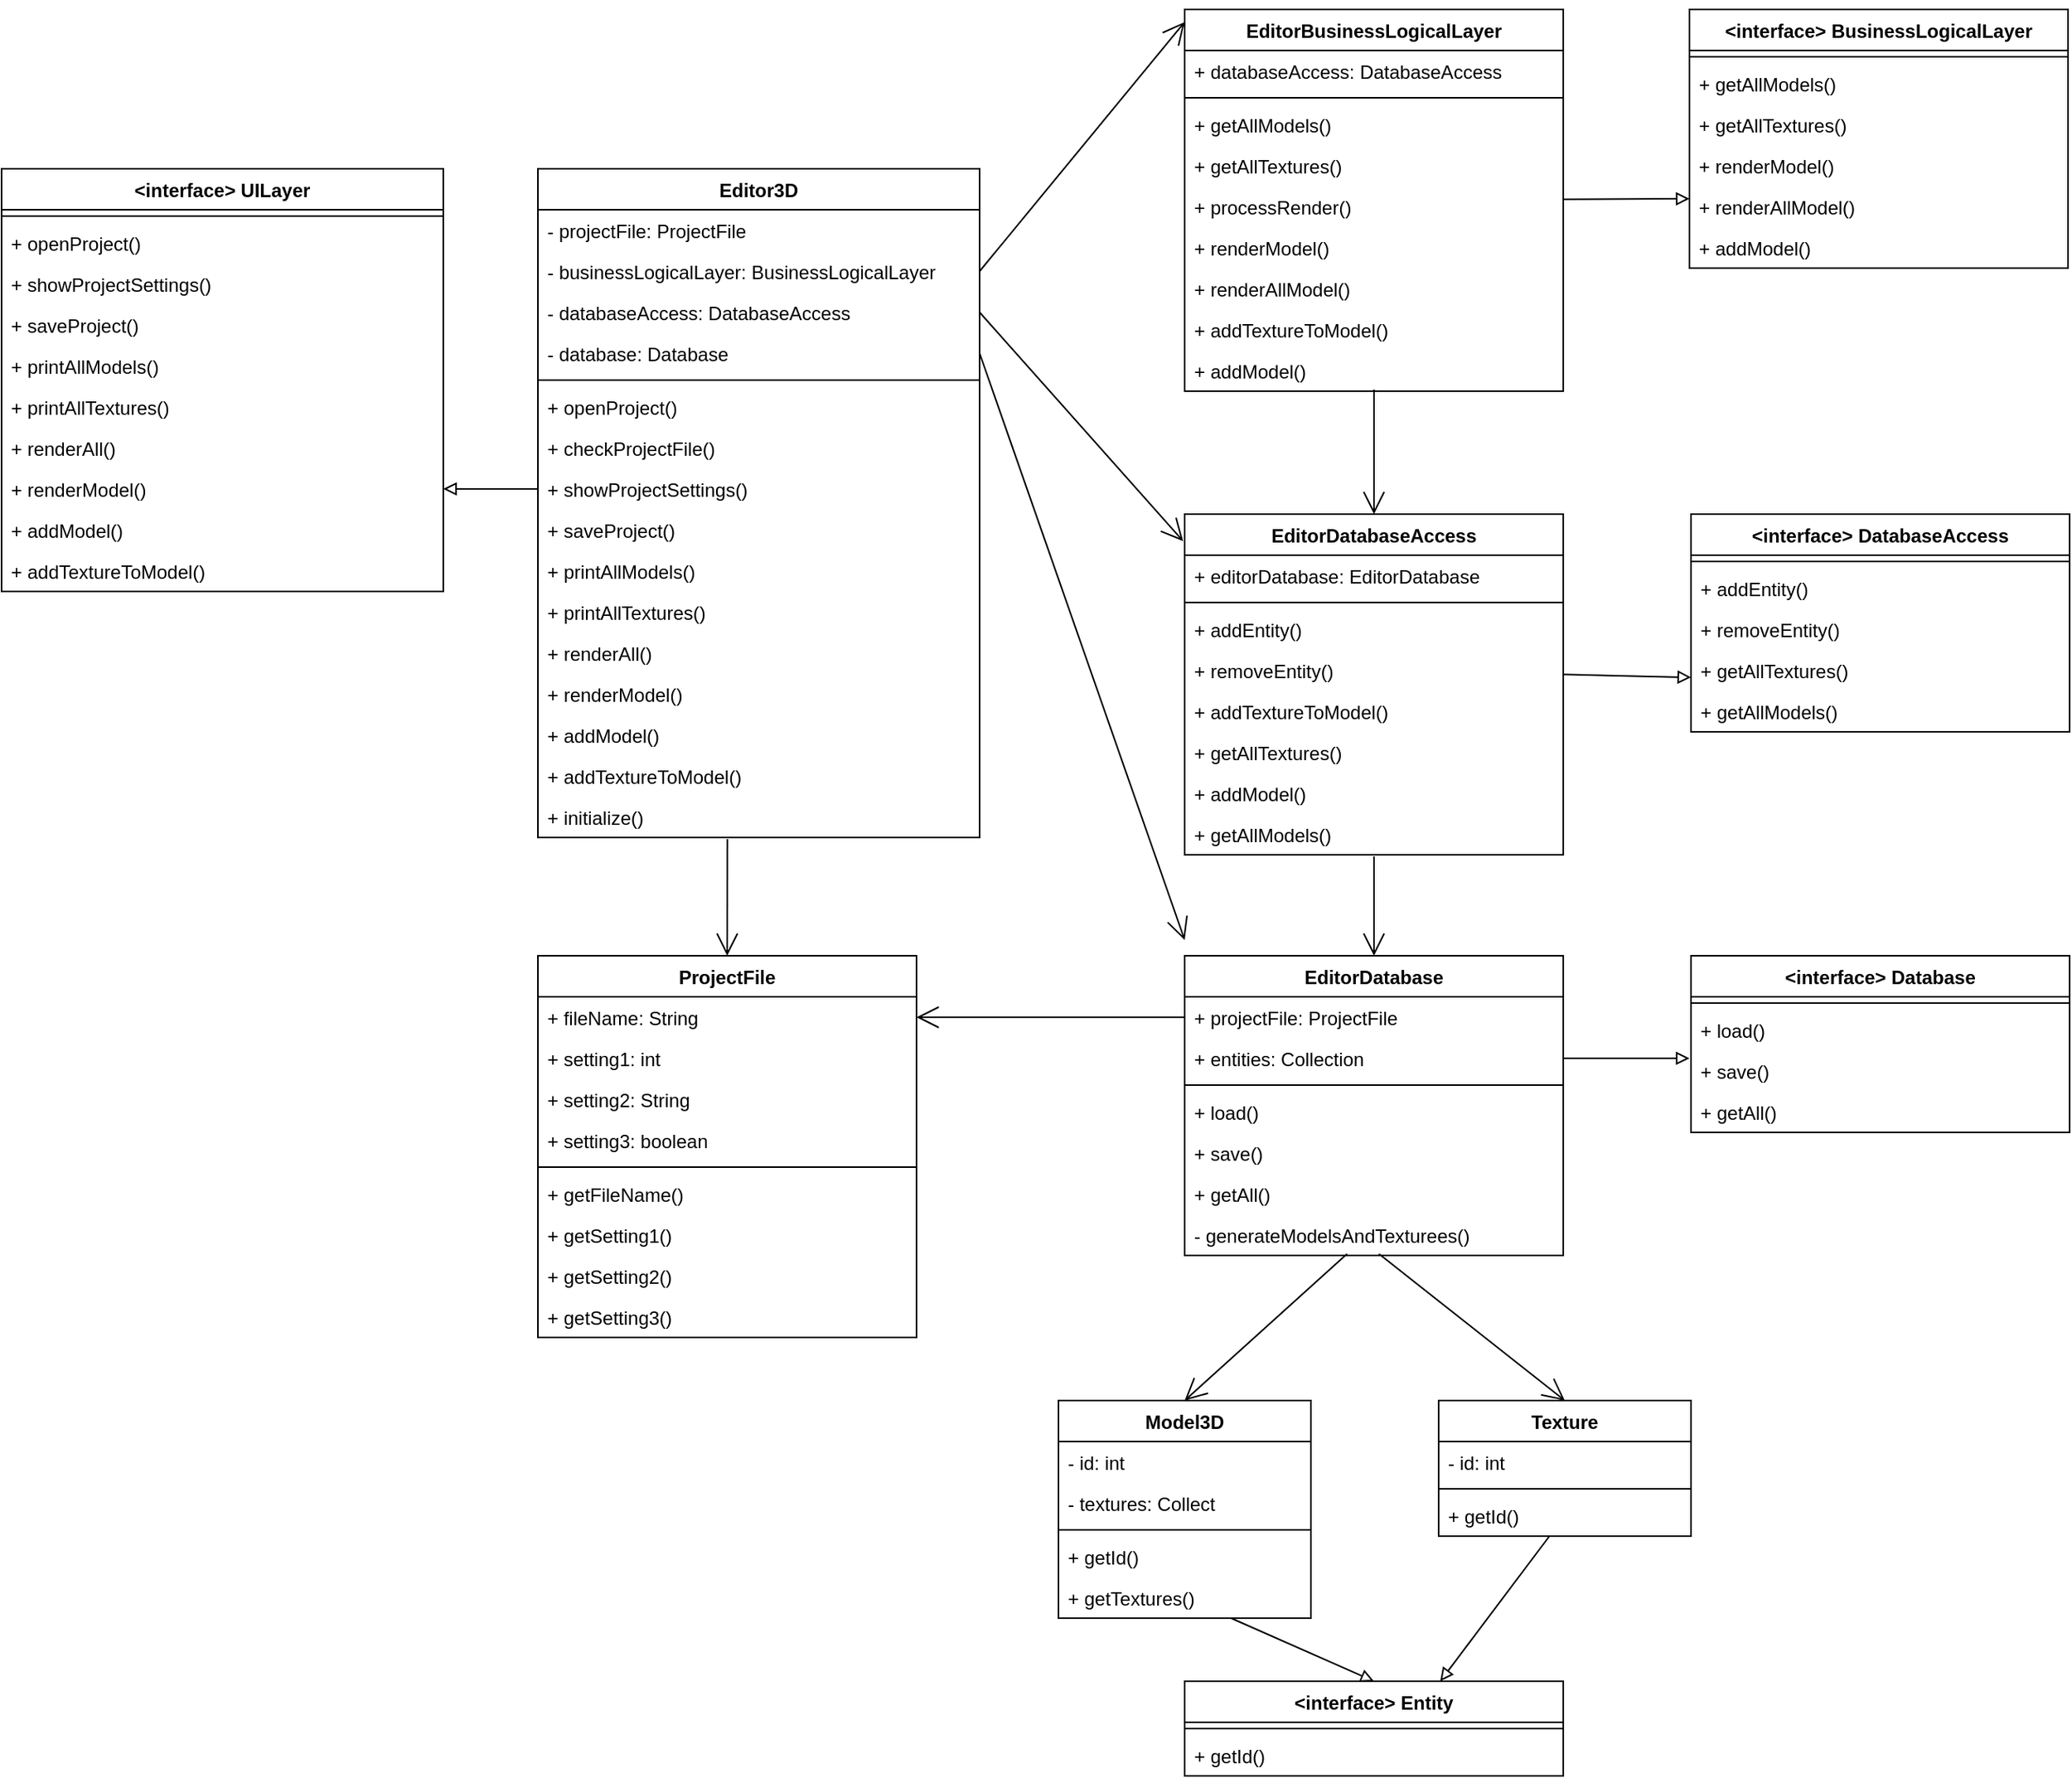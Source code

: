 <mxfile>
    <diagram id="evD6HMJG53CuDiWZ9T5L" name="Страница 1">
        <mxGraphModel dx="1626" dy="-382" grid="1" gridSize="10" guides="1" tooltips="1" connect="1" arrows="1" fold="1" page="1" pageScale="1" pageWidth="827" pageHeight="1169" math="0" shadow="0">
            <root>
                <mxCell id="0"/>
                <mxCell id="1" parent="0"/>
                <mxCell id="41" value="Editor3D" style="swimlane;fontStyle=1;align=center;verticalAlign=top;childLayout=stackLayout;horizontal=1;startSize=26;horizontalStack=0;resizeParent=1;resizeParentMax=0;resizeLast=0;collapsible=1;marginBottom=0;" vertex="1" parent="1">
                    <mxGeometry x="380" y="1291" width="280" height="424" as="geometry"/>
                </mxCell>
                <mxCell id="42" value="- projectFile: ProjectFile" style="text;strokeColor=none;fillColor=none;align=left;verticalAlign=top;spacingLeft=4;spacingRight=4;overflow=hidden;rotatable=0;points=[[0,0.5],[1,0.5]];portConstraint=eastwest;" vertex="1" parent="41">
                    <mxGeometry y="26" width="280" height="26" as="geometry"/>
                </mxCell>
                <mxCell id="46" value="- businessLogicalLayer: BusinessLogicalLayer" style="text;strokeColor=none;fillColor=none;align=left;verticalAlign=top;spacingLeft=4;spacingRight=4;overflow=hidden;rotatable=0;points=[[0,0.5],[1,0.5]];portConstraint=eastwest;" vertex="1" parent="41">
                    <mxGeometry y="52" width="280" height="26" as="geometry"/>
                </mxCell>
                <mxCell id="48" value="- databaseAccess: DatabaseAccess" style="text;strokeColor=none;fillColor=none;align=left;verticalAlign=top;spacingLeft=4;spacingRight=4;overflow=hidden;rotatable=0;points=[[0,0.5],[1,0.5]];portConstraint=eastwest;" vertex="1" parent="41">
                    <mxGeometry y="78" width="280" height="26" as="geometry"/>
                </mxCell>
                <mxCell id="47" value="- database: Database" style="text;strokeColor=none;fillColor=none;align=left;verticalAlign=top;spacingLeft=4;spacingRight=4;overflow=hidden;rotatable=0;points=[[0,0.5],[1,0.5]];portConstraint=eastwest;" vertex="1" parent="41">
                    <mxGeometry y="104" width="280" height="26" as="geometry"/>
                </mxCell>
                <mxCell id="43" value="" style="line;strokeWidth=1;fillColor=none;align=left;verticalAlign=middle;spacingTop=-1;spacingLeft=3;spacingRight=3;rotatable=0;labelPosition=right;points=[];portConstraint=eastwest;strokeColor=inherit;" vertex="1" parent="41">
                    <mxGeometry y="130" width="280" height="8" as="geometry"/>
                </mxCell>
                <mxCell id="49" value="+ openProject()" style="text;strokeColor=none;fillColor=none;align=left;verticalAlign=top;spacingLeft=4;spacingRight=4;overflow=hidden;rotatable=0;points=[[0,0.5],[1,0.5]];portConstraint=eastwest;" vertex="1" parent="41">
                    <mxGeometry y="138" width="280" height="26" as="geometry"/>
                </mxCell>
                <mxCell id="121" value="+ checkProjectFile()" style="text;strokeColor=none;fillColor=none;align=left;verticalAlign=top;spacingLeft=4;spacingRight=4;overflow=hidden;rotatable=0;points=[[0,0.5],[1,0.5]];portConstraint=eastwest;" vertex="1" parent="41">
                    <mxGeometry y="164" width="280" height="26" as="geometry"/>
                </mxCell>
                <mxCell id="51" value="+ showProjectSettings()" style="text;strokeColor=none;fillColor=none;align=left;verticalAlign=top;spacingLeft=4;spacingRight=4;overflow=hidden;rotatable=0;points=[[0,0.5],[1,0.5]];portConstraint=eastwest;" vertex="1" parent="41">
                    <mxGeometry y="190" width="280" height="26" as="geometry"/>
                </mxCell>
                <mxCell id="50" value="+ saveProject()" style="text;strokeColor=none;fillColor=none;align=left;verticalAlign=top;spacingLeft=4;spacingRight=4;overflow=hidden;rotatable=0;points=[[0,0.5],[1,0.5]];portConstraint=eastwest;" vertex="1" parent="41">
                    <mxGeometry y="216" width="280" height="26" as="geometry"/>
                </mxCell>
                <mxCell id="52" value="+ printAllModels()" style="text;strokeColor=none;fillColor=none;align=left;verticalAlign=top;spacingLeft=4;spacingRight=4;overflow=hidden;rotatable=0;points=[[0,0.5],[1,0.5]];portConstraint=eastwest;" vertex="1" parent="41">
                    <mxGeometry y="242" width="280" height="26" as="geometry"/>
                </mxCell>
                <mxCell id="55" value="+ printAllTextures()" style="text;strokeColor=none;fillColor=none;align=left;verticalAlign=top;spacingLeft=4;spacingRight=4;overflow=hidden;rotatable=0;points=[[0,0.5],[1,0.5]];portConstraint=eastwest;" vertex="1" parent="41">
                    <mxGeometry y="268" width="280" height="26" as="geometry"/>
                </mxCell>
                <mxCell id="54" value="+ renderAll()" style="text;strokeColor=none;fillColor=none;align=left;verticalAlign=top;spacingLeft=4;spacingRight=4;overflow=hidden;rotatable=0;points=[[0,0.5],[1,0.5]];portConstraint=eastwest;" vertex="1" parent="41">
                    <mxGeometry y="294" width="280" height="26" as="geometry"/>
                </mxCell>
                <mxCell id="56" value="+ renderModel()" style="text;strokeColor=none;fillColor=none;align=left;verticalAlign=top;spacingLeft=4;spacingRight=4;overflow=hidden;rotatable=0;points=[[0,0.5],[1,0.5]];portConstraint=eastwest;" vertex="1" parent="41">
                    <mxGeometry y="320" width="280" height="26" as="geometry"/>
                </mxCell>
                <mxCell id="53" value="+ addModel()" style="text;strokeColor=none;fillColor=none;align=left;verticalAlign=top;spacingLeft=4;spacingRight=4;overflow=hidden;rotatable=0;points=[[0,0.5],[1,0.5]];portConstraint=eastwest;" vertex="1" parent="41">
                    <mxGeometry y="346" width="280" height="26" as="geometry"/>
                </mxCell>
                <mxCell id="57" value="+ addTextureToModel()" style="text;strokeColor=none;fillColor=none;align=left;verticalAlign=top;spacingLeft=4;spacingRight=4;overflow=hidden;rotatable=0;points=[[0,0.5],[1,0.5]];portConstraint=eastwest;" vertex="1" parent="41">
                    <mxGeometry y="372" width="280" height="26" as="geometry"/>
                </mxCell>
                <mxCell id="44" value="+ initialize()" style="text;strokeColor=none;fillColor=none;align=left;verticalAlign=top;spacingLeft=4;spacingRight=4;overflow=hidden;rotatable=0;points=[[0,0.5],[1,0.5]];portConstraint=eastwest;" vertex="1" parent="41">
                    <mxGeometry y="398" width="280" height="26" as="geometry"/>
                </mxCell>
                <mxCell id="58" value="Model3D" style="swimlane;fontStyle=1;align=center;verticalAlign=top;childLayout=stackLayout;horizontal=1;startSize=26;horizontalStack=0;resizeParent=1;resizeParentMax=0;resizeLast=0;collapsible=1;marginBottom=0;" vertex="1" parent="1">
                    <mxGeometry x="710" y="2072" width="160" height="138" as="geometry"/>
                </mxCell>
                <mxCell id="62" value="- id: int" style="text;strokeColor=none;fillColor=none;align=left;verticalAlign=top;spacingLeft=4;spacingRight=4;overflow=hidden;rotatable=0;points=[[0,0.5],[1,0.5]];portConstraint=eastwest;" vertex="1" parent="58">
                    <mxGeometry y="26" width="160" height="26" as="geometry"/>
                </mxCell>
                <mxCell id="59" value="- textures: Collect" style="text;strokeColor=none;fillColor=none;align=left;verticalAlign=top;spacingLeft=4;spacingRight=4;overflow=hidden;rotatable=0;points=[[0,0.5],[1,0.5]];portConstraint=eastwest;" vertex="1" parent="58">
                    <mxGeometry y="52" width="160" height="26" as="geometry"/>
                </mxCell>
                <mxCell id="60" value="" style="line;strokeWidth=1;fillColor=none;align=left;verticalAlign=middle;spacingTop=-1;spacingLeft=3;spacingRight=3;rotatable=0;labelPosition=right;points=[];portConstraint=eastwest;strokeColor=inherit;" vertex="1" parent="58">
                    <mxGeometry y="78" width="160" height="8" as="geometry"/>
                </mxCell>
                <mxCell id="63" value="+ getId()" style="text;strokeColor=none;fillColor=none;align=left;verticalAlign=top;spacingLeft=4;spacingRight=4;overflow=hidden;rotatable=0;points=[[0,0.5],[1,0.5]];portConstraint=eastwest;" vertex="1" parent="58">
                    <mxGeometry y="86" width="160" height="26" as="geometry"/>
                </mxCell>
                <mxCell id="61" value="+ getTextures()" style="text;strokeColor=none;fillColor=none;align=left;verticalAlign=top;spacingLeft=4;spacingRight=4;overflow=hidden;rotatable=0;points=[[0,0.5],[1,0.5]];portConstraint=eastwest;" vertex="1" parent="58">
                    <mxGeometry y="112" width="160" height="26" as="geometry"/>
                </mxCell>
                <mxCell id="64" value="Texture" style="swimlane;fontStyle=1;align=center;verticalAlign=top;childLayout=stackLayout;horizontal=1;startSize=26;horizontalStack=0;resizeParent=1;resizeParentMax=0;resizeLast=0;collapsible=1;marginBottom=0;" vertex="1" parent="1">
                    <mxGeometry x="951" y="2072" width="160" height="86" as="geometry"/>
                </mxCell>
                <mxCell id="65" value="- id: int" style="text;strokeColor=none;fillColor=none;align=left;verticalAlign=top;spacingLeft=4;spacingRight=4;overflow=hidden;rotatable=0;points=[[0,0.5],[1,0.5]];portConstraint=eastwest;" vertex="1" parent="64">
                    <mxGeometry y="26" width="160" height="26" as="geometry"/>
                </mxCell>
                <mxCell id="66" value="" style="line;strokeWidth=1;fillColor=none;align=left;verticalAlign=middle;spacingTop=-1;spacingLeft=3;spacingRight=3;rotatable=0;labelPosition=right;points=[];portConstraint=eastwest;strokeColor=inherit;" vertex="1" parent="64">
                    <mxGeometry y="52" width="160" height="8" as="geometry"/>
                </mxCell>
                <mxCell id="69" value="+ getId()" style="text;strokeColor=none;fillColor=none;align=left;verticalAlign=top;spacingLeft=4;spacingRight=4;overflow=hidden;rotatable=0;points=[[0,0.5],[1,0.5]];portConstraint=eastwest;" vertex="1" parent="64">
                    <mxGeometry y="60" width="160" height="26" as="geometry"/>
                </mxCell>
                <mxCell id="83" value="&lt;interface&gt; UILayer" style="swimlane;fontStyle=1;align=center;verticalAlign=top;childLayout=stackLayout;horizontal=1;startSize=26;horizontalStack=0;resizeParent=1;resizeParentMax=0;resizeLast=0;collapsible=1;marginBottom=0;" vertex="1" parent="1">
                    <mxGeometry x="40" y="1291" width="280" height="268" as="geometry"/>
                </mxCell>
                <mxCell id="88" value="" style="line;strokeWidth=1;fillColor=none;align=left;verticalAlign=middle;spacingTop=-1;spacingLeft=3;spacingRight=3;rotatable=0;labelPosition=right;points=[];portConstraint=eastwest;strokeColor=inherit;" vertex="1" parent="83">
                    <mxGeometry y="26" width="280" height="8" as="geometry"/>
                </mxCell>
                <mxCell id="89" value="+ openProject()" style="text;strokeColor=none;fillColor=none;align=left;verticalAlign=top;spacingLeft=4;spacingRight=4;overflow=hidden;rotatable=0;points=[[0,0.5],[1,0.5]];portConstraint=eastwest;" vertex="1" parent="83">
                    <mxGeometry y="34" width="280" height="26" as="geometry"/>
                </mxCell>
                <mxCell id="90" value="+ showProjectSettings()" style="text;strokeColor=none;fillColor=none;align=left;verticalAlign=top;spacingLeft=4;spacingRight=4;overflow=hidden;rotatable=0;points=[[0,0.5],[1,0.5]];portConstraint=eastwest;" vertex="1" parent="83">
                    <mxGeometry y="60" width="280" height="26" as="geometry"/>
                </mxCell>
                <mxCell id="91" value="+ saveProject()" style="text;strokeColor=none;fillColor=none;align=left;verticalAlign=top;spacingLeft=4;spacingRight=4;overflow=hidden;rotatable=0;points=[[0,0.5],[1,0.5]];portConstraint=eastwest;" vertex="1" parent="83">
                    <mxGeometry y="86" width="280" height="26" as="geometry"/>
                </mxCell>
                <mxCell id="92" value="+ printAllModels()" style="text;strokeColor=none;fillColor=none;align=left;verticalAlign=top;spacingLeft=4;spacingRight=4;overflow=hidden;rotatable=0;points=[[0,0.5],[1,0.5]];portConstraint=eastwest;" vertex="1" parent="83">
                    <mxGeometry y="112" width="280" height="26" as="geometry"/>
                </mxCell>
                <mxCell id="93" value="+ printAllTextures()" style="text;strokeColor=none;fillColor=none;align=left;verticalAlign=top;spacingLeft=4;spacingRight=4;overflow=hidden;rotatable=0;points=[[0,0.5],[1,0.5]];portConstraint=eastwest;" vertex="1" parent="83">
                    <mxGeometry y="138" width="280" height="26" as="geometry"/>
                </mxCell>
                <mxCell id="94" value="+ renderAll()" style="text;strokeColor=none;fillColor=none;align=left;verticalAlign=top;spacingLeft=4;spacingRight=4;overflow=hidden;rotatable=0;points=[[0,0.5],[1,0.5]];portConstraint=eastwest;" vertex="1" parent="83">
                    <mxGeometry y="164" width="280" height="26" as="geometry"/>
                </mxCell>
                <mxCell id="95" value="+ renderModel()" style="text;strokeColor=none;fillColor=none;align=left;verticalAlign=top;spacingLeft=4;spacingRight=4;overflow=hidden;rotatable=0;points=[[0,0.5],[1,0.5]];portConstraint=eastwest;" vertex="1" parent="83">
                    <mxGeometry y="190" width="280" height="26" as="geometry"/>
                </mxCell>
                <mxCell id="96" value="+ addModel()" style="text;strokeColor=none;fillColor=none;align=left;verticalAlign=top;spacingLeft=4;spacingRight=4;overflow=hidden;rotatable=0;points=[[0,0.5],[1,0.5]];portConstraint=eastwest;" vertex="1" parent="83">
                    <mxGeometry y="216" width="280" height="26" as="geometry"/>
                </mxCell>
                <mxCell id="97" value="+ addTextureToModel()" style="text;strokeColor=none;fillColor=none;align=left;verticalAlign=top;spacingLeft=4;spacingRight=4;overflow=hidden;rotatable=0;points=[[0,0.5],[1,0.5]];portConstraint=eastwest;" vertex="1" parent="83">
                    <mxGeometry y="242" width="280" height="26" as="geometry"/>
                </mxCell>
                <mxCell id="100" value="&lt;interface&gt; BusinessLogicalLayer" style="swimlane;fontStyle=1;align=center;verticalAlign=top;childLayout=stackLayout;horizontal=1;startSize=26;horizontalStack=0;resizeParent=1;resizeParentMax=0;resizeLast=0;collapsible=1;marginBottom=0;" vertex="1" parent="1">
                    <mxGeometry x="1110" y="1190" width="240" height="164" as="geometry"/>
                </mxCell>
                <mxCell id="102" value="" style="line;strokeWidth=1;fillColor=none;align=left;verticalAlign=middle;spacingTop=-1;spacingLeft=3;spacingRight=3;rotatable=0;labelPosition=right;points=[];portConstraint=eastwest;strokeColor=inherit;" vertex="1" parent="100">
                    <mxGeometry y="26" width="240" height="8" as="geometry"/>
                </mxCell>
                <mxCell id="103" value="+ getAllModels()" style="text;strokeColor=none;fillColor=none;align=left;verticalAlign=top;spacingLeft=4;spacingRight=4;overflow=hidden;rotatable=0;points=[[0,0.5],[1,0.5]];portConstraint=eastwest;" vertex="1" parent="100">
                    <mxGeometry y="34" width="240" height="26" as="geometry"/>
                </mxCell>
                <mxCell id="104" value="+ getAllTextures()" style="text;strokeColor=none;fillColor=none;align=left;verticalAlign=top;spacingLeft=4;spacingRight=4;overflow=hidden;rotatable=0;points=[[0,0.5],[1,0.5]];portConstraint=eastwest;" vertex="1" parent="100">
                    <mxGeometry y="60" width="240" height="26" as="geometry"/>
                </mxCell>
                <mxCell id="106" value="+ renderModel()" style="text;strokeColor=none;fillColor=none;align=left;verticalAlign=top;spacingLeft=4;spacingRight=4;overflow=hidden;rotatable=0;points=[[0,0.5],[1,0.5]];portConstraint=eastwest;" vertex="1" parent="100">
                    <mxGeometry y="86" width="240" height="26" as="geometry"/>
                </mxCell>
                <mxCell id="107" value="+ renderAllModel()" style="text;strokeColor=none;fillColor=none;align=left;verticalAlign=top;spacingLeft=4;spacingRight=4;overflow=hidden;rotatable=0;points=[[0,0.5],[1,0.5]];portConstraint=eastwest;" vertex="1" parent="100">
                    <mxGeometry y="112" width="240" height="26" as="geometry"/>
                </mxCell>
                <mxCell id="105" value="+ addModel()" style="text;strokeColor=none;fillColor=none;align=left;verticalAlign=top;spacingLeft=4;spacingRight=4;overflow=hidden;rotatable=0;points=[[0,0.5],[1,0.5]];portConstraint=eastwest;" vertex="1" parent="100">
                    <mxGeometry y="138" width="240" height="26" as="geometry"/>
                </mxCell>
                <mxCell id="108" value="&lt;interface&gt; DatabaseAccess" style="swimlane;fontStyle=1;align=center;verticalAlign=top;childLayout=stackLayout;horizontal=1;startSize=26;horizontalStack=0;resizeParent=1;resizeParentMax=0;resizeLast=0;collapsible=1;marginBottom=0;" vertex="1" parent="1">
                    <mxGeometry x="1111" y="1510" width="240" height="138" as="geometry"/>
                </mxCell>
                <mxCell id="109" value="" style="line;strokeWidth=1;fillColor=none;align=left;verticalAlign=middle;spacingTop=-1;spacingLeft=3;spacingRight=3;rotatable=0;labelPosition=right;points=[];portConstraint=eastwest;strokeColor=inherit;" vertex="1" parent="108">
                    <mxGeometry y="26" width="240" height="8" as="geometry"/>
                </mxCell>
                <mxCell id="110" value="+ addEntity()" style="text;strokeColor=none;fillColor=none;align=left;verticalAlign=top;spacingLeft=4;spacingRight=4;overflow=hidden;rotatable=0;points=[[0,0.5],[1,0.5]];portConstraint=eastwest;" vertex="1" parent="108">
                    <mxGeometry y="34" width="240" height="26" as="geometry"/>
                </mxCell>
                <mxCell id="111" value="+ removeEntity()" style="text;strokeColor=none;fillColor=none;align=left;verticalAlign=top;spacingLeft=4;spacingRight=4;overflow=hidden;rotatable=0;points=[[0,0.5],[1,0.5]];portConstraint=eastwest;" vertex="1" parent="108">
                    <mxGeometry y="60" width="240" height="26" as="geometry"/>
                </mxCell>
                <mxCell id="112" value="+ getAllTextures()" style="text;strokeColor=none;fillColor=none;align=left;verticalAlign=top;spacingLeft=4;spacingRight=4;overflow=hidden;rotatable=0;points=[[0,0.5],[1,0.5]];portConstraint=eastwest;" vertex="1" parent="108">
                    <mxGeometry y="86" width="240" height="26" as="geometry"/>
                </mxCell>
                <mxCell id="113" value="+ getAllModels()" style="text;strokeColor=none;fillColor=none;align=left;verticalAlign=top;spacingLeft=4;spacingRight=4;overflow=hidden;rotatable=0;points=[[0,0.5],[1,0.5]];portConstraint=eastwest;" vertex="1" parent="108">
                    <mxGeometry y="112" width="240" height="26" as="geometry"/>
                </mxCell>
                <mxCell id="115" value="&lt;interface&gt; Database" style="swimlane;fontStyle=1;align=center;verticalAlign=top;childLayout=stackLayout;horizontal=1;startSize=26;horizontalStack=0;resizeParent=1;resizeParentMax=0;resizeLast=0;collapsible=1;marginBottom=0;" vertex="1" parent="1">
                    <mxGeometry x="1111" y="1790" width="240" height="112" as="geometry"/>
                </mxCell>
                <mxCell id="116" value="" style="line;strokeWidth=1;fillColor=none;align=left;verticalAlign=middle;spacingTop=-1;spacingLeft=3;spacingRight=3;rotatable=0;labelPosition=right;points=[];portConstraint=eastwest;strokeColor=inherit;" vertex="1" parent="115">
                    <mxGeometry y="26" width="240" height="8" as="geometry"/>
                </mxCell>
                <mxCell id="117" value="+ load()" style="text;strokeColor=none;fillColor=none;align=left;verticalAlign=top;spacingLeft=4;spacingRight=4;overflow=hidden;rotatable=0;points=[[0,0.5],[1,0.5]];portConstraint=eastwest;" vertex="1" parent="115">
                    <mxGeometry y="34" width="240" height="26" as="geometry"/>
                </mxCell>
                <mxCell id="118" value="+ save()" style="text;strokeColor=none;fillColor=none;align=left;verticalAlign=top;spacingLeft=4;spacingRight=4;overflow=hidden;rotatable=0;points=[[0,0.5],[1,0.5]];portConstraint=eastwest;" vertex="1" parent="115">
                    <mxGeometry y="60" width="240" height="26" as="geometry"/>
                </mxCell>
                <mxCell id="119" value="+ getAll()" style="text;strokeColor=none;fillColor=none;align=left;verticalAlign=top;spacingLeft=4;spacingRight=4;overflow=hidden;rotatable=0;points=[[0,0.5],[1,0.5]];portConstraint=eastwest;" vertex="1" parent="115">
                    <mxGeometry y="86" width="240" height="26" as="geometry"/>
                </mxCell>
                <mxCell id="172" style="edgeStyle=none;html=1;endArrow=block;endFill=0;" edge="1" parent="1" source="122">
                    <mxGeometry relative="1" as="geometry">
                        <mxPoint x="1110" y="1310" as="targetPoint"/>
                    </mxGeometry>
                </mxCell>
                <mxCell id="122" value="EditorBusinessLogicalLayer" style="swimlane;fontStyle=1;align=center;verticalAlign=top;childLayout=stackLayout;horizontal=1;startSize=26;horizontalStack=0;resizeParent=1;resizeParentMax=0;resizeLast=0;collapsible=1;marginBottom=0;" vertex="1" parent="1">
                    <mxGeometry x="790" y="1190" width="240" height="242" as="geometry"/>
                </mxCell>
                <mxCell id="129" value="+ databaseAccess: DatabaseAccess" style="text;strokeColor=none;fillColor=none;align=left;verticalAlign=top;spacingLeft=4;spacingRight=4;overflow=hidden;rotatable=0;points=[[0,0.5],[1,0.5]];portConstraint=eastwest;" vertex="1" parent="122">
                    <mxGeometry y="26" width="240" height="26" as="geometry"/>
                </mxCell>
                <mxCell id="123" value="" style="line;strokeWidth=1;fillColor=none;align=left;verticalAlign=middle;spacingTop=-1;spacingLeft=3;spacingRight=3;rotatable=0;labelPosition=right;points=[];portConstraint=eastwest;strokeColor=inherit;" vertex="1" parent="122">
                    <mxGeometry y="52" width="240" height="8" as="geometry"/>
                </mxCell>
                <mxCell id="124" value="+ getAllModels()" style="text;strokeColor=none;fillColor=none;align=left;verticalAlign=top;spacingLeft=4;spacingRight=4;overflow=hidden;rotatable=0;points=[[0,0.5],[1,0.5]];portConstraint=eastwest;" vertex="1" parent="122">
                    <mxGeometry y="60" width="240" height="26" as="geometry"/>
                </mxCell>
                <mxCell id="125" value="+ getAllTextures()" style="text;strokeColor=none;fillColor=none;align=left;verticalAlign=top;spacingLeft=4;spacingRight=4;overflow=hidden;rotatable=0;points=[[0,0.5],[1,0.5]];portConstraint=eastwest;" vertex="1" parent="122">
                    <mxGeometry y="86" width="240" height="26" as="geometry"/>
                </mxCell>
                <mxCell id="131" value="+ processRender()" style="text;strokeColor=none;fillColor=none;align=left;verticalAlign=top;spacingLeft=4;spacingRight=4;overflow=hidden;rotatable=0;points=[[0,0.5],[1,0.5]];portConstraint=eastwest;" vertex="1" parent="122">
                    <mxGeometry y="112" width="240" height="26" as="geometry"/>
                </mxCell>
                <mxCell id="126" value="+ renderModel()" style="text;strokeColor=none;fillColor=none;align=left;verticalAlign=top;spacingLeft=4;spacingRight=4;overflow=hidden;rotatable=0;points=[[0,0.5],[1,0.5]];portConstraint=eastwest;" vertex="1" parent="122">
                    <mxGeometry y="138" width="240" height="26" as="geometry"/>
                </mxCell>
                <mxCell id="127" value="+ renderAllModel()" style="text;strokeColor=none;fillColor=none;align=left;verticalAlign=top;spacingLeft=4;spacingRight=4;overflow=hidden;rotatable=0;points=[[0,0.5],[1,0.5]];portConstraint=eastwest;" vertex="1" parent="122">
                    <mxGeometry y="164" width="240" height="26" as="geometry"/>
                </mxCell>
                <mxCell id="130" value="+ addTextureToModel()" style="text;strokeColor=none;fillColor=none;align=left;verticalAlign=top;spacingLeft=4;spacingRight=4;overflow=hidden;rotatable=0;points=[[0,0.5],[1,0.5]];portConstraint=eastwest;" vertex="1" parent="122">
                    <mxGeometry y="190" width="240" height="26" as="geometry"/>
                </mxCell>
                <mxCell id="128" value="+ addModel()" style="text;strokeColor=none;fillColor=none;align=left;verticalAlign=top;spacingLeft=4;spacingRight=4;overflow=hidden;rotatable=0;points=[[0,0.5],[1,0.5]];portConstraint=eastwest;" vertex="1" parent="122">
                    <mxGeometry y="216" width="240" height="26" as="geometry"/>
                </mxCell>
                <mxCell id="132" value="EditorDatabaseAccess" style="swimlane;fontStyle=1;align=center;verticalAlign=top;childLayout=stackLayout;horizontal=1;startSize=26;horizontalStack=0;resizeParent=1;resizeParentMax=0;resizeLast=0;collapsible=1;marginBottom=0;" vertex="1" parent="1">
                    <mxGeometry x="790" y="1510" width="240" height="216" as="geometry"/>
                </mxCell>
                <mxCell id="138" value="+ editorDatabase: EditorDatabase" style="text;strokeColor=none;fillColor=none;align=left;verticalAlign=top;spacingLeft=4;spacingRight=4;overflow=hidden;rotatable=0;points=[[0,0.5],[1,0.5]];portConstraint=eastwest;" vertex="1" parent="132">
                    <mxGeometry y="26" width="240" height="26" as="geometry"/>
                </mxCell>
                <mxCell id="133" value="" style="line;strokeWidth=1;fillColor=none;align=left;verticalAlign=middle;spacingTop=-1;spacingLeft=3;spacingRight=3;rotatable=0;labelPosition=right;points=[];portConstraint=eastwest;strokeColor=inherit;" vertex="1" parent="132">
                    <mxGeometry y="52" width="240" height="8" as="geometry"/>
                </mxCell>
                <mxCell id="134" value="+ addEntity()" style="text;strokeColor=none;fillColor=none;align=left;verticalAlign=top;spacingLeft=4;spacingRight=4;overflow=hidden;rotatable=0;points=[[0,0.5],[1,0.5]];portConstraint=eastwest;" vertex="1" parent="132">
                    <mxGeometry y="60" width="240" height="26" as="geometry"/>
                </mxCell>
                <mxCell id="135" value="+ removeEntity()" style="text;strokeColor=none;fillColor=none;align=left;verticalAlign=top;spacingLeft=4;spacingRight=4;overflow=hidden;rotatable=0;points=[[0,0.5],[1,0.5]];portConstraint=eastwest;" vertex="1" parent="132">
                    <mxGeometry y="86" width="240" height="26" as="geometry"/>
                </mxCell>
                <mxCell id="140" value="+ addTextureToModel()" style="text;strokeColor=none;fillColor=none;align=left;verticalAlign=top;spacingLeft=4;spacingRight=4;overflow=hidden;rotatable=0;points=[[0,0.5],[1,0.5]];portConstraint=eastwest;" vertex="1" parent="132">
                    <mxGeometry y="112" width="240" height="26" as="geometry"/>
                </mxCell>
                <mxCell id="136" value="+ getAllTextures()" style="text;strokeColor=none;fillColor=none;align=left;verticalAlign=top;spacingLeft=4;spacingRight=4;overflow=hidden;rotatable=0;points=[[0,0.5],[1,0.5]];portConstraint=eastwest;" vertex="1" parent="132">
                    <mxGeometry y="138" width="240" height="26" as="geometry"/>
                </mxCell>
                <mxCell id="139" value="+ addModel()" style="text;strokeColor=none;fillColor=none;align=left;verticalAlign=top;spacingLeft=4;spacingRight=4;overflow=hidden;rotatable=0;points=[[0,0.5],[1,0.5]];portConstraint=eastwest;" vertex="1" parent="132">
                    <mxGeometry y="164" width="240" height="26" as="geometry"/>
                </mxCell>
                <mxCell id="137" value="+ getAllModels()" style="text;strokeColor=none;fillColor=none;align=left;verticalAlign=top;spacingLeft=4;spacingRight=4;overflow=hidden;rotatable=0;points=[[0,0.5],[1,0.5]];portConstraint=eastwest;" vertex="1" parent="132">
                    <mxGeometry y="190" width="240" height="26" as="geometry"/>
                </mxCell>
                <mxCell id="141" value="EditorDatabase" style="swimlane;fontStyle=1;align=center;verticalAlign=top;childLayout=stackLayout;horizontal=1;startSize=26;horizontalStack=0;resizeParent=1;resizeParentMax=0;resizeLast=0;collapsible=1;marginBottom=0;" vertex="1" parent="1">
                    <mxGeometry x="790" y="1790" width="240" height="190" as="geometry"/>
                </mxCell>
                <mxCell id="146" value="+ projectFile: ProjectFile" style="text;strokeColor=none;fillColor=none;align=left;verticalAlign=top;spacingLeft=4;spacingRight=4;overflow=hidden;rotatable=0;points=[[0,0.5],[1,0.5]];portConstraint=eastwest;" vertex="1" parent="141">
                    <mxGeometry y="26" width="240" height="26" as="geometry"/>
                </mxCell>
                <mxCell id="147" value="+ entities: Collection" style="text;strokeColor=none;fillColor=none;align=left;verticalAlign=top;spacingLeft=4;spacingRight=4;overflow=hidden;rotatable=0;points=[[0,0.5],[1,0.5]];portConstraint=eastwest;" vertex="1" parent="141">
                    <mxGeometry y="52" width="240" height="26" as="geometry"/>
                </mxCell>
                <mxCell id="142" value="" style="line;strokeWidth=1;fillColor=none;align=left;verticalAlign=middle;spacingTop=-1;spacingLeft=3;spacingRight=3;rotatable=0;labelPosition=right;points=[];portConstraint=eastwest;strokeColor=inherit;" vertex="1" parent="141">
                    <mxGeometry y="78" width="240" height="8" as="geometry"/>
                </mxCell>
                <mxCell id="143" value="+ load()" style="text;strokeColor=none;fillColor=none;align=left;verticalAlign=top;spacingLeft=4;spacingRight=4;overflow=hidden;rotatable=0;points=[[0,0.5],[1,0.5]];portConstraint=eastwest;" vertex="1" parent="141">
                    <mxGeometry y="86" width="240" height="26" as="geometry"/>
                </mxCell>
                <mxCell id="144" value="+ save()" style="text;strokeColor=none;fillColor=none;align=left;verticalAlign=top;spacingLeft=4;spacingRight=4;overflow=hidden;rotatable=0;points=[[0,0.5],[1,0.5]];portConstraint=eastwest;" vertex="1" parent="141">
                    <mxGeometry y="112" width="240" height="26" as="geometry"/>
                </mxCell>
                <mxCell id="145" value="+ getAll()" style="text;strokeColor=none;fillColor=none;align=left;verticalAlign=top;spacingLeft=4;spacingRight=4;overflow=hidden;rotatable=0;points=[[0,0.5],[1,0.5]];portConstraint=eastwest;" vertex="1" parent="141">
                    <mxGeometry y="138" width="240" height="26" as="geometry"/>
                </mxCell>
                <mxCell id="148" value="- generateModelsAndTexturees()" style="text;strokeColor=none;fillColor=none;align=left;verticalAlign=top;spacingLeft=4;spacingRight=4;overflow=hidden;rotatable=0;points=[[0,0.5],[1,0.5]];portConstraint=eastwest;" vertex="1" parent="141">
                    <mxGeometry y="164" width="240" height="26" as="geometry"/>
                </mxCell>
                <mxCell id="149" value="&lt;interface&gt; Entity" style="swimlane;fontStyle=1;align=center;verticalAlign=top;childLayout=stackLayout;horizontal=1;startSize=26;horizontalStack=0;resizeParent=1;resizeParentMax=0;resizeLast=0;collapsible=1;marginBottom=0;" vertex="1" parent="1">
                    <mxGeometry x="790" y="2250" width="240" height="60" as="geometry"/>
                </mxCell>
                <mxCell id="150" value="" style="line;strokeWidth=1;fillColor=none;align=left;verticalAlign=middle;spacingTop=-1;spacingLeft=3;spacingRight=3;rotatable=0;labelPosition=right;points=[];portConstraint=eastwest;strokeColor=inherit;" vertex="1" parent="149">
                    <mxGeometry y="26" width="240" height="8" as="geometry"/>
                </mxCell>
                <mxCell id="151" value="+ getId()" style="text;strokeColor=none;fillColor=none;align=left;verticalAlign=top;spacingLeft=4;spacingRight=4;overflow=hidden;rotatable=0;points=[[0,0.5],[1,0.5]];portConstraint=eastwest;" vertex="1" parent="149">
                    <mxGeometry y="34" width="240" height="26" as="geometry"/>
                </mxCell>
                <mxCell id="155" value="ProjectFile" style="swimlane;fontStyle=1;align=center;verticalAlign=top;childLayout=stackLayout;horizontal=1;startSize=26;horizontalStack=0;resizeParent=1;resizeParentMax=0;resizeLast=0;collapsible=1;marginBottom=0;" vertex="1" parent="1">
                    <mxGeometry x="380" y="1790" width="240" height="242" as="geometry"/>
                </mxCell>
                <mxCell id="156" value="+ fileName: String" style="text;strokeColor=none;fillColor=none;align=left;verticalAlign=top;spacingLeft=4;spacingRight=4;overflow=hidden;rotatable=0;points=[[0,0.5],[1,0.5]];portConstraint=eastwest;" vertex="1" parent="155">
                    <mxGeometry y="26" width="240" height="26" as="geometry"/>
                </mxCell>
                <mxCell id="166" value="+ setting1: int" style="text;strokeColor=none;fillColor=none;align=left;verticalAlign=top;spacingLeft=4;spacingRight=4;overflow=hidden;rotatable=0;points=[[0,0.5],[1,0.5]];portConstraint=eastwest;" vertex="1" parent="155">
                    <mxGeometry y="52" width="240" height="26" as="geometry"/>
                </mxCell>
                <mxCell id="167" value="+ setting2: String" style="text;strokeColor=none;fillColor=none;align=left;verticalAlign=top;spacingLeft=4;spacingRight=4;overflow=hidden;rotatable=0;points=[[0,0.5],[1,0.5]];portConstraint=eastwest;" vertex="1" parent="155">
                    <mxGeometry y="78" width="240" height="26" as="geometry"/>
                </mxCell>
                <mxCell id="165" value="+ setting3: boolean" style="text;strokeColor=none;fillColor=none;align=left;verticalAlign=top;spacingLeft=4;spacingRight=4;overflow=hidden;rotatable=0;points=[[0,0.5],[1,0.5]];portConstraint=eastwest;" vertex="1" parent="155">
                    <mxGeometry y="104" width="240" height="26" as="geometry"/>
                </mxCell>
                <mxCell id="157" value="" style="line;strokeWidth=1;fillColor=none;align=left;verticalAlign=middle;spacingTop=-1;spacingLeft=3;spacingRight=3;rotatable=0;labelPosition=right;points=[];portConstraint=eastwest;strokeColor=inherit;" vertex="1" parent="155">
                    <mxGeometry y="130" width="240" height="8" as="geometry"/>
                </mxCell>
                <mxCell id="158" value="+ getFileName()" style="text;strokeColor=none;fillColor=none;align=left;verticalAlign=top;spacingLeft=4;spacingRight=4;overflow=hidden;rotatable=0;points=[[0,0.5],[1,0.5]];portConstraint=eastwest;" vertex="1" parent="155">
                    <mxGeometry y="138" width="240" height="26" as="geometry"/>
                </mxCell>
                <mxCell id="159" value="+ getSetting1()" style="text;strokeColor=none;fillColor=none;align=left;verticalAlign=top;spacingLeft=4;spacingRight=4;overflow=hidden;rotatable=0;points=[[0,0.5],[1,0.5]];portConstraint=eastwest;" vertex="1" parent="155">
                    <mxGeometry y="164" width="240" height="26" as="geometry"/>
                </mxCell>
                <mxCell id="160" value="+ getSetting2()" style="text;strokeColor=none;fillColor=none;align=left;verticalAlign=top;spacingLeft=4;spacingRight=4;overflow=hidden;rotatable=0;points=[[0,0.5],[1,0.5]];portConstraint=eastwest;" vertex="1" parent="155">
                    <mxGeometry y="190" width="240" height="26" as="geometry"/>
                </mxCell>
                <mxCell id="161" value="+ getSetting3()" style="text;strokeColor=none;fillColor=none;align=left;verticalAlign=top;spacingLeft=4;spacingRight=4;overflow=hidden;rotatable=0;points=[[0,0.5],[1,0.5]];portConstraint=eastwest;" vertex="1" parent="155">
                    <mxGeometry y="216" width="240" height="26" as="geometry"/>
                </mxCell>
                <mxCell id="171" style="edgeStyle=none;html=1;entryX=1;entryY=0.5;entryDx=0;entryDy=0;endArrow=block;endFill=0;" edge="1" parent="1" source="51" target="95">
                    <mxGeometry relative="1" as="geometry"/>
                </mxCell>
                <mxCell id="175" style="edgeStyle=none;html=1;endArrow=block;endFill=0;" edge="1" parent="1" source="147">
                    <mxGeometry relative="1" as="geometry">
                        <mxPoint x="1110" y="1855" as="targetPoint"/>
                    </mxGeometry>
                </mxCell>
                <mxCell id="176" style="edgeStyle=none;html=1;entryX=0;entryY=0.75;entryDx=0;entryDy=0;endArrow=block;endFill=0;" edge="1" parent="1" source="135" target="108">
                    <mxGeometry relative="1" as="geometry"/>
                </mxCell>
                <mxCell id="177" value="" style="endArrow=open;endFill=1;endSize=12;html=1;entryX=0.5;entryY=0;entryDx=0;entryDy=0;exitX=0.5;exitY=1.038;exitDx=0;exitDy=0;exitPerimeter=0;" edge="1" parent="1" source="137" target="141">
                    <mxGeometry width="160" relative="1" as="geometry">
                        <mxPoint x="710" y="1680" as="sourcePoint"/>
                        <mxPoint x="870" y="1680" as="targetPoint"/>
                    </mxGeometry>
                </mxCell>
                <mxCell id="178" value="" style="endArrow=open;endFill=1;endSize=12;html=1;entryX=1;entryY=0.5;entryDx=0;entryDy=0;exitX=0;exitY=0.5;exitDx=0;exitDy=0;" edge="1" parent="1" source="146" target="156">
                    <mxGeometry width="160" relative="1" as="geometry">
                        <mxPoint x="920" y="1656.988" as="sourcePoint"/>
                        <mxPoint x="920" y="1800" as="targetPoint"/>
                    </mxGeometry>
                </mxCell>
                <mxCell id="179" value="" style="endArrow=open;endFill=1;endSize=12;html=1;exitX=0.5;exitY=0.962;exitDx=0;exitDy=0;exitPerimeter=0;" edge="1" parent="1" source="128">
                    <mxGeometry width="160" relative="1" as="geometry">
                        <mxPoint x="930" y="1746.988" as="sourcePoint"/>
                        <mxPoint x="910" y="1510" as="targetPoint"/>
                    </mxGeometry>
                </mxCell>
                <mxCell id="180" style="edgeStyle=none;html=1;entryX=0.675;entryY=0;entryDx=0;entryDy=0;entryPerimeter=0;endArrow=block;endFill=0;" edge="1" parent="1" source="69" target="149">
                    <mxGeometry relative="1" as="geometry"/>
                </mxCell>
                <mxCell id="181" style="edgeStyle=none;html=1;entryX=0.5;entryY=0;entryDx=0;entryDy=0;endArrow=block;endFill=0;" edge="1" parent="1" source="61" target="149">
                    <mxGeometry relative="1" as="geometry"/>
                </mxCell>
                <mxCell id="183" value="" style="endArrow=open;endFill=1;endSize=12;html=1;entryX=0.5;entryY=0;entryDx=0;entryDy=0;exitX=0.429;exitY=0.962;exitDx=0;exitDy=0;exitPerimeter=0;" edge="1" parent="1" source="148" target="58">
                    <mxGeometry width="160" relative="1" as="geometry">
                        <mxPoint x="900" y="1980" as="sourcePoint"/>
                        <mxPoint x="940" y="1820" as="targetPoint"/>
                    </mxGeometry>
                </mxCell>
                <mxCell id="184" value="" style="endArrow=open;endFill=1;endSize=12;html=1;entryX=0.5;entryY=0;entryDx=0;entryDy=0;exitX=0.513;exitY=0.962;exitDx=0;exitDy=0;exitPerimeter=0;" edge="1" parent="1" source="148" target="64">
                    <mxGeometry width="160" relative="1" as="geometry">
                        <mxPoint x="950" y="1686.988" as="sourcePoint"/>
                        <mxPoint x="950" y="1830" as="targetPoint"/>
                    </mxGeometry>
                </mxCell>
                <mxCell id="185" value="" style="endArrow=open;endFill=1;endSize=12;html=1;entryX=0.5;entryY=0;entryDx=0;entryDy=0;exitX=0.429;exitY=1.038;exitDx=0;exitDy=0;exitPerimeter=0;" edge="1" parent="1" source="44" target="155">
                    <mxGeometry width="160" relative="1" as="geometry">
                        <mxPoint x="960" y="1696.988" as="sourcePoint"/>
                        <mxPoint x="960" y="1840" as="targetPoint"/>
                    </mxGeometry>
                </mxCell>
                <mxCell id="187" value="" style="endArrow=open;endFill=1;endSize=12;html=1;entryX=0;entryY=0.033;entryDx=0;entryDy=0;exitX=1;exitY=0.5;exitDx=0;exitDy=0;entryPerimeter=0;" edge="1" parent="1" source="46" target="122">
                    <mxGeometry width="160" relative="1" as="geometry">
                        <mxPoint x="970" y="1786.988" as="sourcePoint"/>
                        <mxPoint x="970" y="1930" as="targetPoint"/>
                    </mxGeometry>
                </mxCell>
                <mxCell id="188" value="" style="endArrow=open;endFill=1;endSize=12;html=1;entryX=-0.004;entryY=0.079;entryDx=0;entryDy=0;exitX=1;exitY=0.5;exitDx=0;exitDy=0;entryPerimeter=0;" edge="1" parent="1" source="48" target="132">
                    <mxGeometry width="160" relative="1" as="geometry">
                        <mxPoint x="980" y="1796.988" as="sourcePoint"/>
                        <mxPoint x="980" y="1940" as="targetPoint"/>
                    </mxGeometry>
                </mxCell>
                <mxCell id="189" value="" style="endArrow=open;endFill=1;endSize=12;html=1;exitX=1;exitY=0.5;exitDx=0;exitDy=0;" edge="1" parent="1" source="47">
                    <mxGeometry width="160" relative="1" as="geometry">
                        <mxPoint x="990" y="1726.988" as="sourcePoint"/>
                        <mxPoint x="790" y="1780" as="targetPoint"/>
                    </mxGeometry>
                </mxCell>
            </root>
        </mxGraphModel>
    </diagram>
</mxfile>